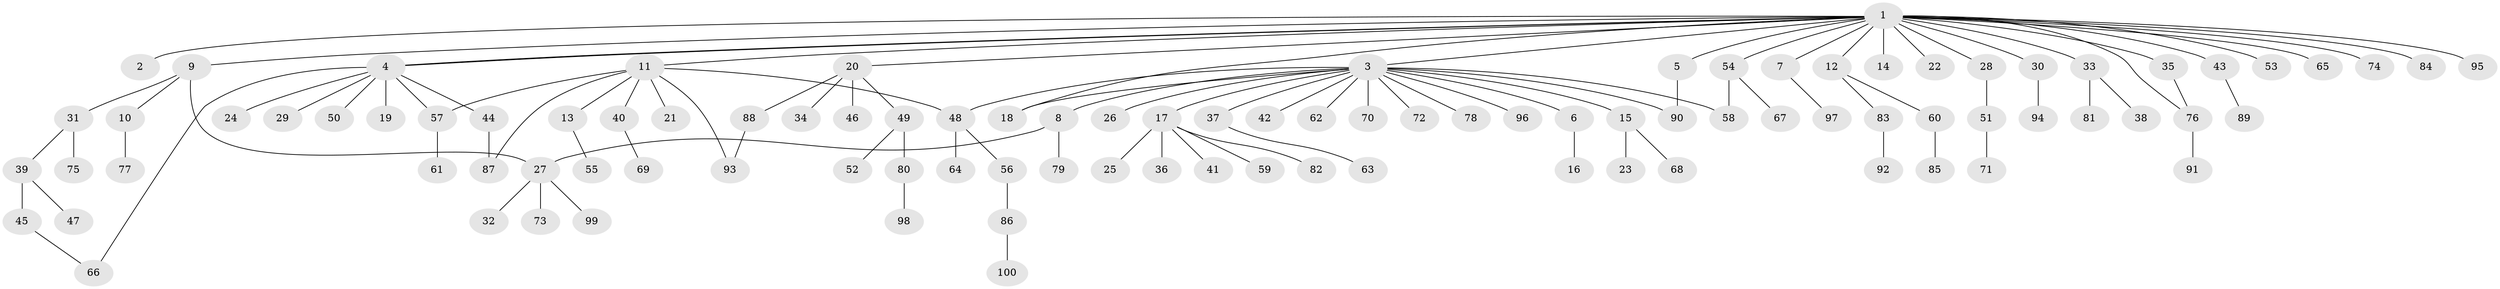// Generated by graph-tools (version 1.1) at 2025/26/03/09/25 03:26:04]
// undirected, 100 vertices, 110 edges
graph export_dot {
graph [start="1"]
  node [color=gray90,style=filled];
  1;
  2;
  3;
  4;
  5;
  6;
  7;
  8;
  9;
  10;
  11;
  12;
  13;
  14;
  15;
  16;
  17;
  18;
  19;
  20;
  21;
  22;
  23;
  24;
  25;
  26;
  27;
  28;
  29;
  30;
  31;
  32;
  33;
  34;
  35;
  36;
  37;
  38;
  39;
  40;
  41;
  42;
  43;
  44;
  45;
  46;
  47;
  48;
  49;
  50;
  51;
  52;
  53;
  54;
  55;
  56;
  57;
  58;
  59;
  60;
  61;
  62;
  63;
  64;
  65;
  66;
  67;
  68;
  69;
  70;
  71;
  72;
  73;
  74;
  75;
  76;
  77;
  78;
  79;
  80;
  81;
  82;
  83;
  84;
  85;
  86;
  87;
  88;
  89;
  90;
  91;
  92;
  93;
  94;
  95;
  96;
  97;
  98;
  99;
  100;
  1 -- 2;
  1 -- 3;
  1 -- 4;
  1 -- 4;
  1 -- 5;
  1 -- 7;
  1 -- 9;
  1 -- 11;
  1 -- 12;
  1 -- 14;
  1 -- 18;
  1 -- 20;
  1 -- 22;
  1 -- 28;
  1 -- 30;
  1 -- 33;
  1 -- 35;
  1 -- 43;
  1 -- 53;
  1 -- 54;
  1 -- 65;
  1 -- 74;
  1 -- 76;
  1 -- 84;
  1 -- 95;
  3 -- 6;
  3 -- 8;
  3 -- 15;
  3 -- 17;
  3 -- 18;
  3 -- 26;
  3 -- 37;
  3 -- 42;
  3 -- 48;
  3 -- 58;
  3 -- 62;
  3 -- 70;
  3 -- 72;
  3 -- 78;
  3 -- 90;
  3 -- 96;
  4 -- 19;
  4 -- 24;
  4 -- 29;
  4 -- 44;
  4 -- 50;
  4 -- 57;
  4 -- 66;
  5 -- 90;
  6 -- 16;
  7 -- 97;
  8 -- 27;
  8 -- 79;
  9 -- 10;
  9 -- 27;
  9 -- 31;
  10 -- 77;
  11 -- 13;
  11 -- 21;
  11 -- 40;
  11 -- 48;
  11 -- 57;
  11 -- 87;
  11 -- 93;
  12 -- 60;
  12 -- 83;
  13 -- 55;
  15 -- 23;
  15 -- 68;
  17 -- 25;
  17 -- 36;
  17 -- 41;
  17 -- 59;
  17 -- 82;
  20 -- 34;
  20 -- 46;
  20 -- 49;
  20 -- 88;
  27 -- 32;
  27 -- 73;
  27 -- 99;
  28 -- 51;
  30 -- 94;
  31 -- 39;
  31 -- 75;
  33 -- 38;
  33 -- 81;
  35 -- 76;
  37 -- 63;
  39 -- 45;
  39 -- 47;
  40 -- 69;
  43 -- 89;
  44 -- 87;
  45 -- 66;
  48 -- 56;
  48 -- 64;
  49 -- 52;
  49 -- 80;
  51 -- 71;
  54 -- 58;
  54 -- 67;
  56 -- 86;
  57 -- 61;
  60 -- 85;
  76 -- 91;
  80 -- 98;
  83 -- 92;
  86 -- 100;
  88 -- 93;
}
